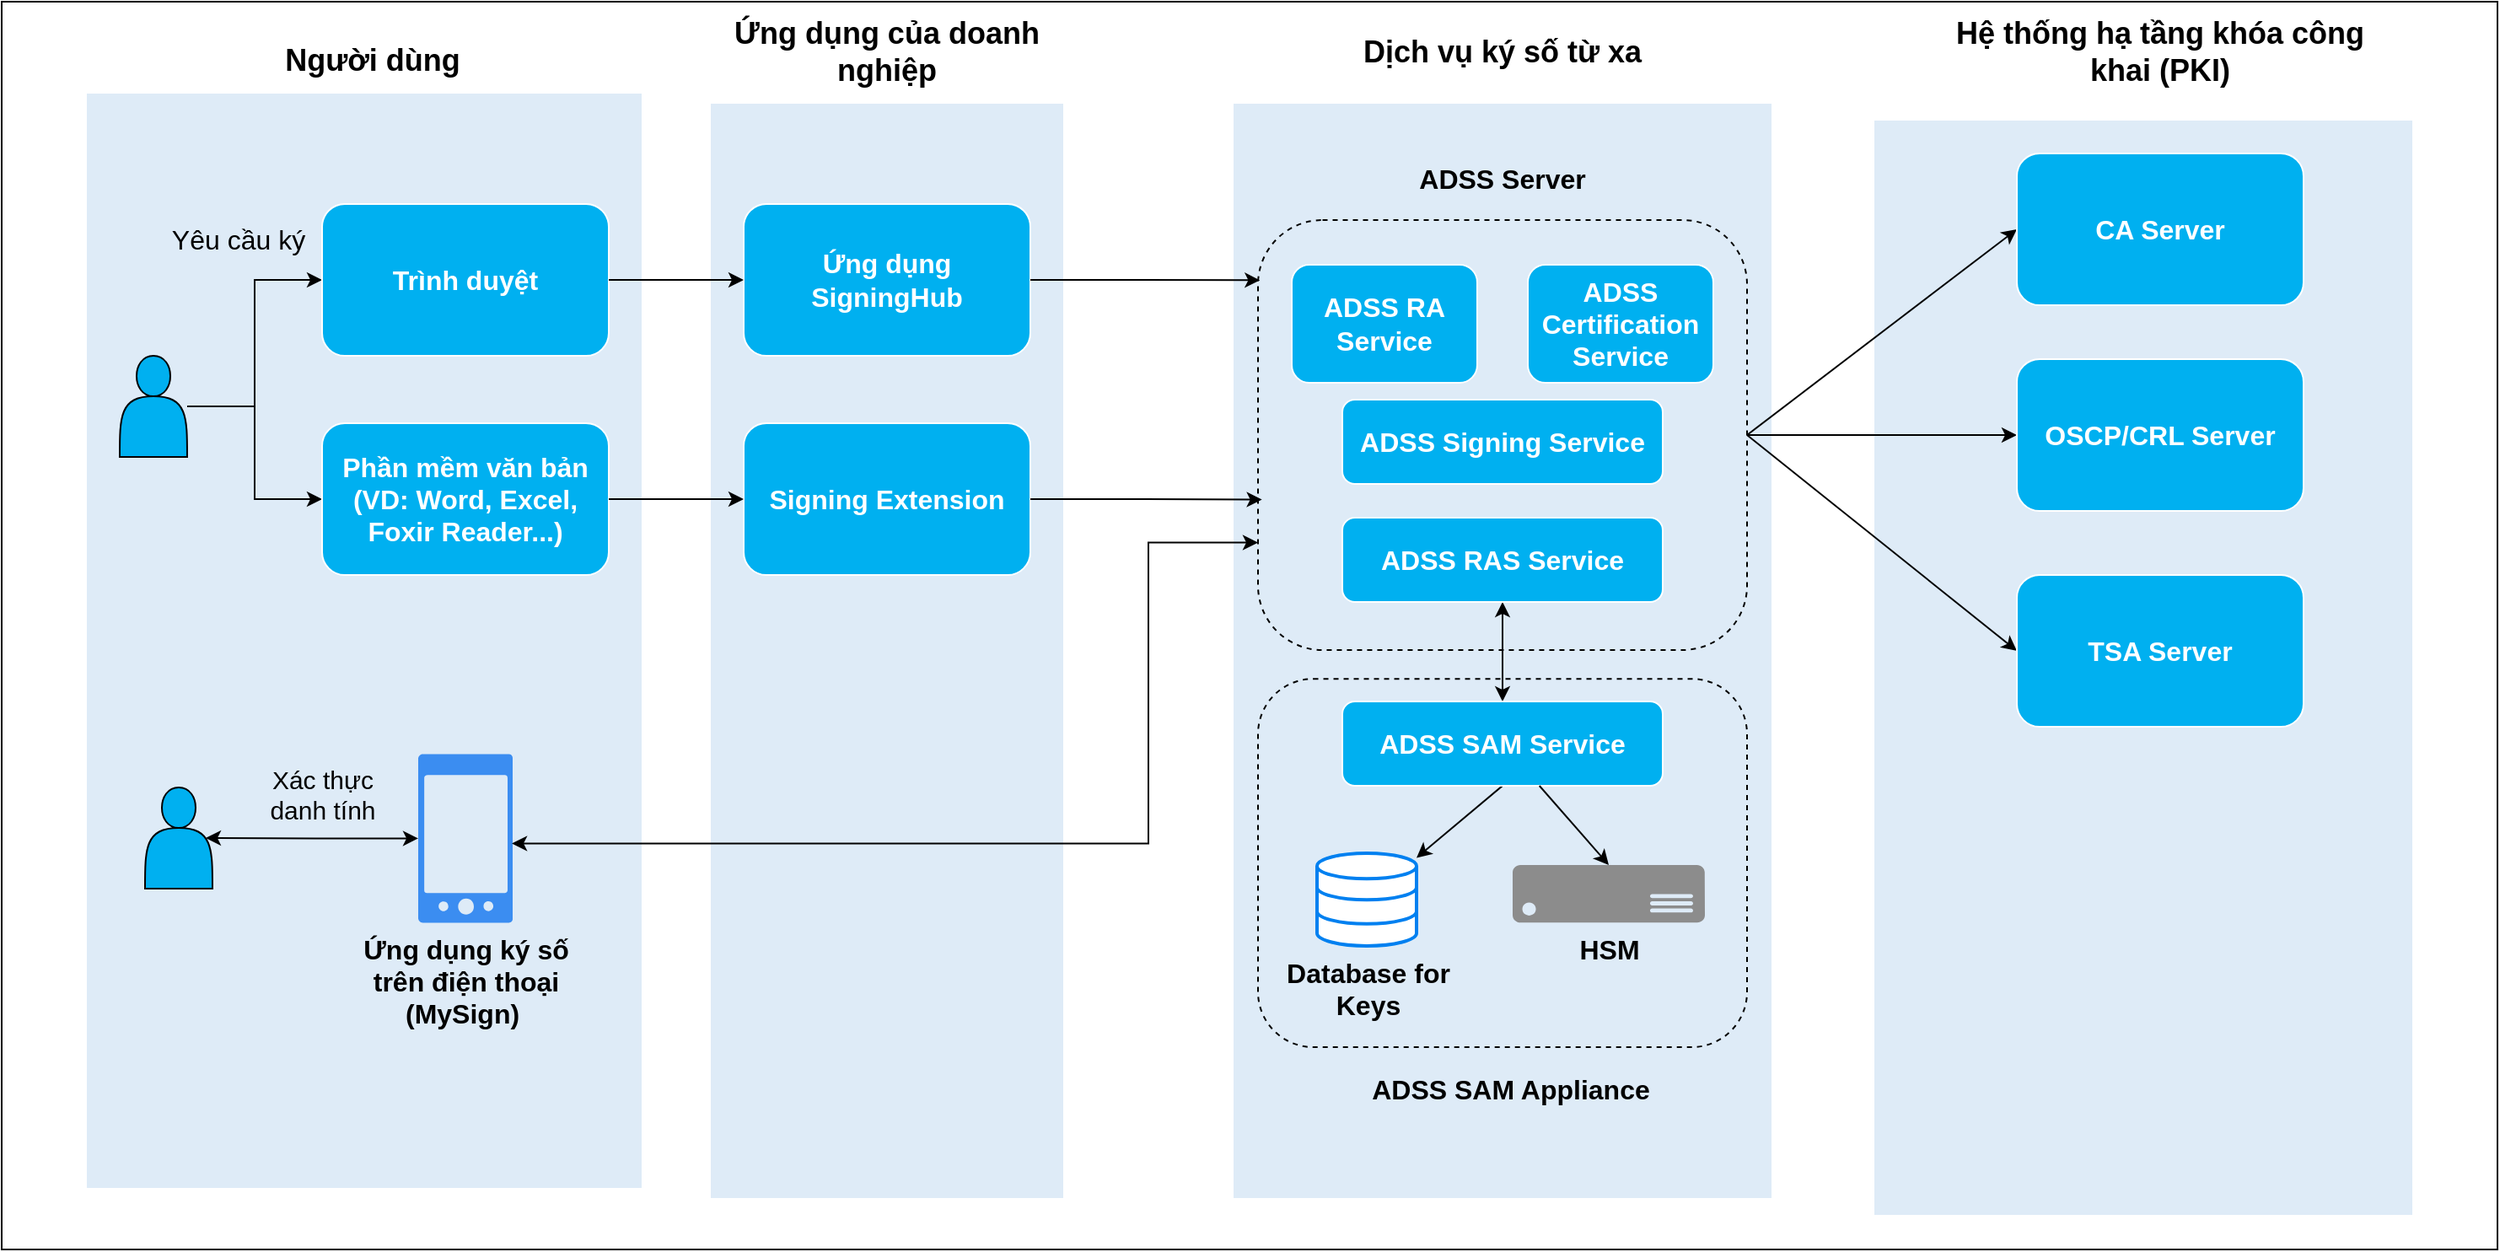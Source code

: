 <mxfile version="22.1.21" type="github">
  <diagram name="Trang-1" id="he1zsFF0Aq8e7CExfSfz">
    <mxGraphModel dx="1793" dy="933" grid="1" gridSize="10" guides="1" tooltips="1" connect="1" arrows="1" fold="1" page="1" pageScale="1" pageWidth="827" pageHeight="1169" math="0" shadow="0">
      <root>
        <mxCell id="0" />
        <mxCell id="1" parent="0" />
        <mxCell id="mp6Skm_bUAuylyRDibHt-1" value="" style="rounded=0;whiteSpace=wrap;html=1;fillColor=#FFFFFF;" vertex="1" parent="1">
          <mxGeometry x="20" y="80" width="1480" height="740" as="geometry" />
        </mxCell>
        <mxCell id="mp6Skm_bUAuylyRDibHt-2" value="" style="rounded=0;whiteSpace=wrap;html=1;fillColor=#deebf7;strokeColor=#FFFFFF;" vertex="1" parent="1">
          <mxGeometry x="70" y="134" width="330" height="650" as="geometry" />
        </mxCell>
        <mxCell id="mp6Skm_bUAuylyRDibHt-3" value="&lt;b&gt;Người dùng&lt;br&gt;&lt;/b&gt;" style="text;html=1;strokeColor=none;fillColor=none;align=center;verticalAlign=middle;whiteSpace=wrap;rounded=0;fontSize=18;" vertex="1" parent="1">
          <mxGeometry x="145" y="100" width="190" height="30" as="geometry" />
        </mxCell>
        <mxCell id="mp6Skm_bUAuylyRDibHt-9" style="edgeStyle=orthogonalEdgeStyle;rounded=0;orthogonalLoop=1;jettySize=auto;html=1;" edge="1" parent="1" source="mp6Skm_bUAuylyRDibHt-4" target="mp6Skm_bUAuylyRDibHt-8">
          <mxGeometry relative="1" as="geometry" />
        </mxCell>
        <mxCell id="mp6Skm_bUAuylyRDibHt-58" value="&lt;font style=&quot;font-size: 16px;&quot;&gt;Yêu cầu ký&lt;/font&gt;" style="edgeLabel;html=1;align=center;verticalAlign=middle;resizable=0;points=[];labelBackgroundColor=none;" vertex="1" connectable="0" parent="mp6Skm_bUAuylyRDibHt-9">
          <mxGeometry x="0.003" y="1" relative="1" as="geometry">
            <mxPoint x="-9" y="-62" as="offset" />
          </mxGeometry>
        </mxCell>
        <mxCell id="mp6Skm_bUAuylyRDibHt-12" style="edgeStyle=orthogonalEdgeStyle;rounded=0;orthogonalLoop=1;jettySize=auto;html=1;" edge="1" parent="1" source="mp6Skm_bUAuylyRDibHt-4" target="mp6Skm_bUAuylyRDibHt-11">
          <mxGeometry relative="1" as="geometry" />
        </mxCell>
        <mxCell id="mp6Skm_bUAuylyRDibHt-4" value="" style="shape=actor;whiteSpace=wrap;html=1;fillColor=#00b0f0;" vertex="1" parent="1">
          <mxGeometry x="90" y="290" width="40" height="60" as="geometry" />
        </mxCell>
        <mxCell id="mp6Skm_bUAuylyRDibHt-8" value="&lt;b style=&quot;font-size: 16px;&quot;&gt;Trình duyệt&lt;/b&gt;" style="rounded=1;whiteSpace=wrap;html=1;fontSize=16;fontColor=#FFFFFF;fillColor=#00B0F0;strokeColor=#FFFFFF;" vertex="1" parent="1">
          <mxGeometry x="210" y="200" width="170" height="90" as="geometry" />
        </mxCell>
        <mxCell id="mp6Skm_bUAuylyRDibHt-11" value="&lt;b&gt;Phần mềm văn bản&lt;br&gt;(VD: Word, Excel, Foxir Reader...)&lt;br&gt;&lt;/b&gt;" style="rounded=1;whiteSpace=wrap;html=1;fontSize=16;fontColor=#FFFFFF;fillColor=#00B0F0;strokeColor=#FFFFFF;verticalAlign=middle;" vertex="1" parent="1">
          <mxGeometry x="210" y="330" width="170" height="90" as="geometry" />
        </mxCell>
        <mxCell id="mp6Skm_bUAuylyRDibHt-13" value="" style="rounded=0;whiteSpace=wrap;html=1;fillColor=#deebf7;strokeColor=#FFFFFF;" vertex="1" parent="1">
          <mxGeometry x="440" y="140" width="210" height="650" as="geometry" />
        </mxCell>
        <mxCell id="mp6Skm_bUAuylyRDibHt-14" value="&lt;b&gt;Ứng dụng SigningHub&lt;/b&gt;" style="rounded=1;whiteSpace=wrap;html=1;fontSize=16;fontColor=#FFFFFF;fillColor=#00B0F0;strokeColor=#FFFFFF;" vertex="1" parent="1">
          <mxGeometry x="460" y="200" width="170" height="90" as="geometry" />
        </mxCell>
        <mxCell id="mp6Skm_bUAuylyRDibHt-15" value="&lt;b&gt;Ứng dụng của doanh nghiệp&lt;br&gt;&lt;/b&gt;" style="text;html=1;strokeColor=none;fillColor=none;align=center;verticalAlign=middle;whiteSpace=wrap;rounded=0;fontSize=18;" vertex="1" parent="1">
          <mxGeometry x="450" y="90" width="190" height="40" as="geometry" />
        </mxCell>
        <mxCell id="mp6Skm_bUAuylyRDibHt-16" value="&lt;b&gt;Signing Extension&lt;br&gt;&lt;/b&gt;" style="rounded=1;whiteSpace=wrap;html=1;fontSize=16;fontColor=#FFFFFF;fillColor=#00B0F0;strokeColor=#FFFFFF;" vertex="1" parent="1">
          <mxGeometry x="460" y="330" width="170" height="90" as="geometry" />
        </mxCell>
        <mxCell id="mp6Skm_bUAuylyRDibHt-17" style="edgeStyle=orthogonalEdgeStyle;rounded=0;orthogonalLoop=1;jettySize=auto;html=1;" edge="1" parent="1" source="mp6Skm_bUAuylyRDibHt-8" target="mp6Skm_bUAuylyRDibHt-14">
          <mxGeometry relative="1" as="geometry" />
        </mxCell>
        <mxCell id="mp6Skm_bUAuylyRDibHt-18" style="edgeStyle=orthogonalEdgeStyle;rounded=0;orthogonalLoop=1;jettySize=auto;html=1;entryX=0;entryY=0.5;entryDx=0;entryDy=0;" edge="1" parent="1" source="mp6Skm_bUAuylyRDibHt-11" target="mp6Skm_bUAuylyRDibHt-16">
          <mxGeometry relative="1" as="geometry" />
        </mxCell>
        <mxCell id="mp6Skm_bUAuylyRDibHt-19" value="" style="rounded=0;whiteSpace=wrap;html=1;fillColor=#deebf7;strokeColor=#FFFFFF;" vertex="1" parent="1">
          <mxGeometry x="750" y="140" width="320" height="650" as="geometry" />
        </mxCell>
        <mxCell id="mp6Skm_bUAuylyRDibHt-20" value="&lt;b&gt;Dịch vụ ký số từ xa&lt;br&gt;&lt;/b&gt;" style="text;html=1;strokeColor=none;fillColor=none;align=center;verticalAlign=middle;whiteSpace=wrap;rounded=0;fontSize=18;" vertex="1" parent="1">
          <mxGeometry x="785" y="90" width="250" height="40" as="geometry" />
        </mxCell>
        <mxCell id="mp6Skm_bUAuylyRDibHt-21" value="" style="rounded=0;whiteSpace=wrap;html=1;fillColor=#deebf7;strokeColor=#FFFFFF;" vertex="1" parent="1">
          <mxGeometry x="1130" y="150" width="320" height="650" as="geometry" />
        </mxCell>
        <mxCell id="mp6Skm_bUAuylyRDibHt-22" value="&lt;b&gt;Hệ thống hạ tầng khóa công khai (PKI)&lt;br&gt;&lt;/b&gt;" style="text;html=1;strokeColor=none;fillColor=none;align=center;verticalAlign=middle;whiteSpace=wrap;rounded=0;fontSize=18;" vertex="1" parent="1">
          <mxGeometry x="1175" y="90" width="250" height="40" as="geometry" />
        </mxCell>
        <mxCell id="mp6Skm_bUAuylyRDibHt-35" style="rounded=0;orthogonalLoop=1;jettySize=auto;html=1;exitX=1;exitY=0.5;exitDx=0;exitDy=0;entryX=0;entryY=0.5;entryDx=0;entryDy=0;" edge="1" parent="1" source="mp6Skm_bUAuylyRDibHt-23" target="mp6Skm_bUAuylyRDibHt-24">
          <mxGeometry relative="1" as="geometry" />
        </mxCell>
        <mxCell id="mp6Skm_bUAuylyRDibHt-36" style="edgeStyle=orthogonalEdgeStyle;rounded=0;orthogonalLoop=1;jettySize=auto;html=1;exitX=1;exitY=0.5;exitDx=0;exitDy=0;" edge="1" parent="1" source="mp6Skm_bUAuylyRDibHt-23" target="mp6Skm_bUAuylyRDibHt-25">
          <mxGeometry relative="1" as="geometry" />
        </mxCell>
        <mxCell id="mp6Skm_bUAuylyRDibHt-37" style="rounded=0;orthogonalLoop=1;jettySize=auto;html=1;entryX=0;entryY=0.5;entryDx=0;entryDy=0;exitX=1;exitY=0.5;exitDx=0;exitDy=0;" edge="1" parent="1" source="mp6Skm_bUAuylyRDibHt-23" target="mp6Skm_bUAuylyRDibHt-26">
          <mxGeometry relative="1" as="geometry" />
        </mxCell>
        <mxCell id="mp6Skm_bUAuylyRDibHt-23" value="" style="rounded=1;whiteSpace=wrap;html=1;dashed=1;fillColor=none;horizontal=1;" vertex="1" parent="1">
          <mxGeometry x="765" y="209.5" width="290" height="255" as="geometry" />
        </mxCell>
        <mxCell id="mp6Skm_bUAuylyRDibHt-24" value="&lt;b&gt;CA Server&lt;/b&gt;" style="rounded=1;whiteSpace=wrap;html=1;fontSize=16;fontColor=#FFFFFF;fillColor=#00B0F0;strokeColor=#FFFFFF;" vertex="1" parent="1">
          <mxGeometry x="1215" y="170" width="170" height="90" as="geometry" />
        </mxCell>
        <mxCell id="mp6Skm_bUAuylyRDibHt-25" value="&lt;b&gt;OSCP/CRL Server&lt;/b&gt;" style="rounded=1;whiteSpace=wrap;html=1;fontSize=16;fontColor=#FFFFFF;fillColor=#00B0F0;strokeColor=#FFFFFF;" vertex="1" parent="1">
          <mxGeometry x="1215" y="292" width="170" height="90" as="geometry" />
        </mxCell>
        <mxCell id="mp6Skm_bUAuylyRDibHt-26" value="&lt;b&gt;TSA Server&lt;/b&gt;" style="rounded=1;whiteSpace=wrap;html=1;fontSize=16;fontColor=#FFFFFF;fillColor=#00B0F0;strokeColor=#FFFFFF;" vertex="1" parent="1">
          <mxGeometry x="1215" y="420" width="170" height="90" as="geometry" />
        </mxCell>
        <mxCell id="mp6Skm_bUAuylyRDibHt-27" value="ADSS Server" style="text;html=1;strokeColor=none;fillColor=none;align=center;verticalAlign=middle;whiteSpace=wrap;rounded=0;fontStyle=1;fontSize=16;" vertex="1" parent="1">
          <mxGeometry x="855" y="170" width="110" height="30" as="geometry" />
        </mxCell>
        <mxCell id="mp6Skm_bUAuylyRDibHt-28" value="&lt;b&gt;ADSS RA&lt;br&gt;Service&lt;br&gt;&lt;/b&gt;" style="rounded=1;whiteSpace=wrap;html=1;fontSize=16;fontColor=#FFFFFF;fillColor=#00B0F0;strokeColor=#FFFFFF;" vertex="1" parent="1">
          <mxGeometry x="785" y="236" width="110" height="70" as="geometry" />
        </mxCell>
        <mxCell id="mp6Skm_bUAuylyRDibHt-29" value="&lt;b&gt;ADSS Certification&lt;br&gt;Service&lt;br&gt;&lt;/b&gt;" style="rounded=1;whiteSpace=wrap;html=1;fontSize=16;fontColor=#FFFFFF;fillColor=#00B0F0;strokeColor=#FFFFFF;" vertex="1" parent="1">
          <mxGeometry x="925" y="236" width="110" height="70" as="geometry" />
        </mxCell>
        <mxCell id="mp6Skm_bUAuylyRDibHt-30" value="&lt;b&gt;ADSS Signing Service&lt;/b&gt;" style="rounded=1;whiteSpace=wrap;html=1;fontSize=16;fontColor=#FFFFFF;fillColor=#00B0F0;strokeColor=#FFFFFF;" vertex="1" parent="1">
          <mxGeometry x="815" y="316" width="190" height="50" as="geometry" />
        </mxCell>
        <mxCell id="mp6Skm_bUAuylyRDibHt-40" value="" style="edgeStyle=orthogonalEdgeStyle;rounded=0;orthogonalLoop=1;jettySize=auto;html=1;startArrow=classic;startFill=1;" edge="1" parent="1" source="mp6Skm_bUAuylyRDibHt-31" target="mp6Skm_bUAuylyRDibHt-39">
          <mxGeometry relative="1" as="geometry" />
        </mxCell>
        <mxCell id="mp6Skm_bUAuylyRDibHt-31" value="&lt;b&gt;ADSS RAS Service&lt;/b&gt;" style="rounded=1;whiteSpace=wrap;html=1;fontSize=16;fontColor=#FFFFFF;fillColor=#00B0F0;strokeColor=#FFFFFF;" vertex="1" parent="1">
          <mxGeometry x="815" y="386" width="190" height="50" as="geometry" />
        </mxCell>
        <mxCell id="mp6Skm_bUAuylyRDibHt-42" style="rounded=0;orthogonalLoop=1;jettySize=auto;html=1;exitX=0.5;exitY=1;exitDx=0;exitDy=0;" edge="1" parent="1" source="mp6Skm_bUAuylyRDibHt-39" target="mp6Skm_bUAuylyRDibHt-41">
          <mxGeometry relative="1" as="geometry" />
        </mxCell>
        <mxCell id="mp6Skm_bUAuylyRDibHt-39" value="&lt;b&gt;ADSS SAM Service&lt;/b&gt;" style="rounded=1;whiteSpace=wrap;html=1;fontSize=16;fontColor=#FFFFFF;fillColor=#00B0F0;strokeColor=#FFFFFF;" vertex="1" parent="1">
          <mxGeometry x="815" y="495" width="190" height="50" as="geometry" />
        </mxCell>
        <mxCell id="mp6Skm_bUAuylyRDibHt-41" value="&lt;font style=&quot;font-size: 16px;&quot;&gt;&lt;b&gt;Database for &lt;br&gt;Keys&lt;/b&gt;&lt;/font&gt;" style="html=1;verticalLabelPosition=bottom;align=center;labelBackgroundColor=none;verticalAlign=top;strokeWidth=2;strokeColor=#0080F0;shadow=0;dashed=0;shape=mxgraph.ios7.icons.data;fontColor=default;" vertex="1" parent="1">
          <mxGeometry x="800" y="585" width="59" height="55" as="geometry" />
        </mxCell>
        <mxCell id="mp6Skm_bUAuylyRDibHt-44" value="&lt;font style=&quot;font-size: 16px;&quot;&gt;&lt;b&gt;HSM&lt;/b&gt;&lt;/font&gt;" style="sketch=0;aspect=fixed;pointerEvents=1;shadow=0;dashed=0;html=1;strokeColor=none;labelPosition=center;verticalLabelPosition=bottom;verticalAlign=top;align=center;fillColor=#8C8C8C;shape=mxgraph.azure.server" vertex="1" parent="1">
          <mxGeometry x="916" y="592" width="114" height="34.2" as="geometry" />
        </mxCell>
        <mxCell id="mp6Skm_bUAuylyRDibHt-45" style="rounded=0;orthogonalLoop=1;jettySize=auto;html=1;entryX=0.5;entryY=0;entryDx=0;entryDy=0;entryPerimeter=0;" edge="1" parent="1" source="mp6Skm_bUAuylyRDibHt-39" target="mp6Skm_bUAuylyRDibHt-44">
          <mxGeometry relative="1" as="geometry" />
        </mxCell>
        <mxCell id="mp6Skm_bUAuylyRDibHt-47" value="" style="rounded=1;whiteSpace=wrap;html=1;dashed=1;fillColor=none;horizontal=1;" vertex="1" parent="1">
          <mxGeometry x="765" y="481.6" width="290" height="218.4" as="geometry" />
        </mxCell>
        <mxCell id="mp6Skm_bUAuylyRDibHt-48" value="ADSS SAM Appliance" style="text;html=1;strokeColor=none;fillColor=none;align=center;verticalAlign=middle;whiteSpace=wrap;rounded=0;fontSize=16;fontStyle=1" vertex="1" parent="1">
          <mxGeometry x="825" y="710" width="180" height="30" as="geometry" />
        </mxCell>
        <mxCell id="mp6Skm_bUAuylyRDibHt-49" value="&lt;font style=&quot;font-size: 16px;&quot;&gt;&lt;b&gt;Ứng dụng ký số &lt;br&gt;trên điện thoại&lt;br&gt;(MySign)&amp;nbsp;&lt;/b&gt;&lt;/font&gt;" style="sketch=0;html=1;aspect=fixed;strokeColor=none;shadow=0;fillColor=#3B8DF1;verticalAlign=top;labelPosition=center;verticalLabelPosition=bottom;shape=mxgraph.gcp2.phone_android" vertex="1" parent="1">
          <mxGeometry x="267" y="526.2" width="56" height="100" as="geometry" />
        </mxCell>
        <mxCell id="mp6Skm_bUAuylyRDibHt-50" style="edgeStyle=orthogonalEdgeStyle;rounded=0;orthogonalLoop=1;jettySize=auto;html=1;exitX=0;exitY=0.75;exitDx=0;exitDy=0;entryX=0.992;entryY=0.53;entryDx=0;entryDy=0;entryPerimeter=0;startArrow=classic;startFill=1;" edge="1" parent="1" source="mp6Skm_bUAuylyRDibHt-23" target="mp6Skm_bUAuylyRDibHt-49">
          <mxGeometry relative="1" as="geometry">
            <Array as="points">
              <mxPoint x="700" y="401" />
              <mxPoint x="700" y="579" />
            </Array>
          </mxGeometry>
        </mxCell>
        <mxCell id="mp6Skm_bUAuylyRDibHt-51" style="edgeStyle=orthogonalEdgeStyle;rounded=0;orthogonalLoop=1;jettySize=auto;html=1;entryX=0.004;entryY=0.14;entryDx=0;entryDy=0;entryPerimeter=0;" edge="1" parent="1" source="mp6Skm_bUAuylyRDibHt-14" target="mp6Skm_bUAuylyRDibHt-23">
          <mxGeometry relative="1" as="geometry" />
        </mxCell>
        <mxCell id="mp6Skm_bUAuylyRDibHt-52" style="edgeStyle=orthogonalEdgeStyle;rounded=0;orthogonalLoop=1;jettySize=auto;html=1;entryX=0.008;entryY=0.65;entryDx=0;entryDy=0;entryPerimeter=0;" edge="1" parent="1" source="mp6Skm_bUAuylyRDibHt-16" target="mp6Skm_bUAuylyRDibHt-23">
          <mxGeometry relative="1" as="geometry" />
        </mxCell>
        <mxCell id="mp6Skm_bUAuylyRDibHt-53" value="" style="shape=actor;whiteSpace=wrap;html=1;fillColor=#00b0f0;" vertex="1" parent="1">
          <mxGeometry x="105" y="546" width="40" height="60" as="geometry" />
        </mxCell>
        <mxCell id="mp6Skm_bUAuylyRDibHt-54" style="edgeStyle=orthogonalEdgeStyle;rounded=0;orthogonalLoop=1;jettySize=auto;html=1;entryX=0.9;entryY=0.5;entryDx=0;entryDy=0;entryPerimeter=0;startArrow=classic;startFill=1;labelBackgroundColor=default;fontColor=none;noLabel=1;" edge="1" parent="1" source="mp6Skm_bUAuylyRDibHt-49" target="mp6Skm_bUAuylyRDibHt-53">
          <mxGeometry relative="1" as="geometry" />
        </mxCell>
        <mxCell id="mp6Skm_bUAuylyRDibHt-57" value="&lt;font style=&quot;font-size: 15px;&quot;&gt;Xác thực &lt;br&gt;danh tính&lt;/font&gt;" style="edgeLabel;html=1;align=center;verticalAlign=middle;resizable=0;points=[];labelBackgroundColor=none;" vertex="1" connectable="0" parent="mp6Skm_bUAuylyRDibHt-54">
          <mxGeometry x="-0.145" y="4" relative="1" as="geometry">
            <mxPoint x="-3" y="-30" as="offset" />
          </mxGeometry>
        </mxCell>
      </root>
    </mxGraphModel>
  </diagram>
</mxfile>
